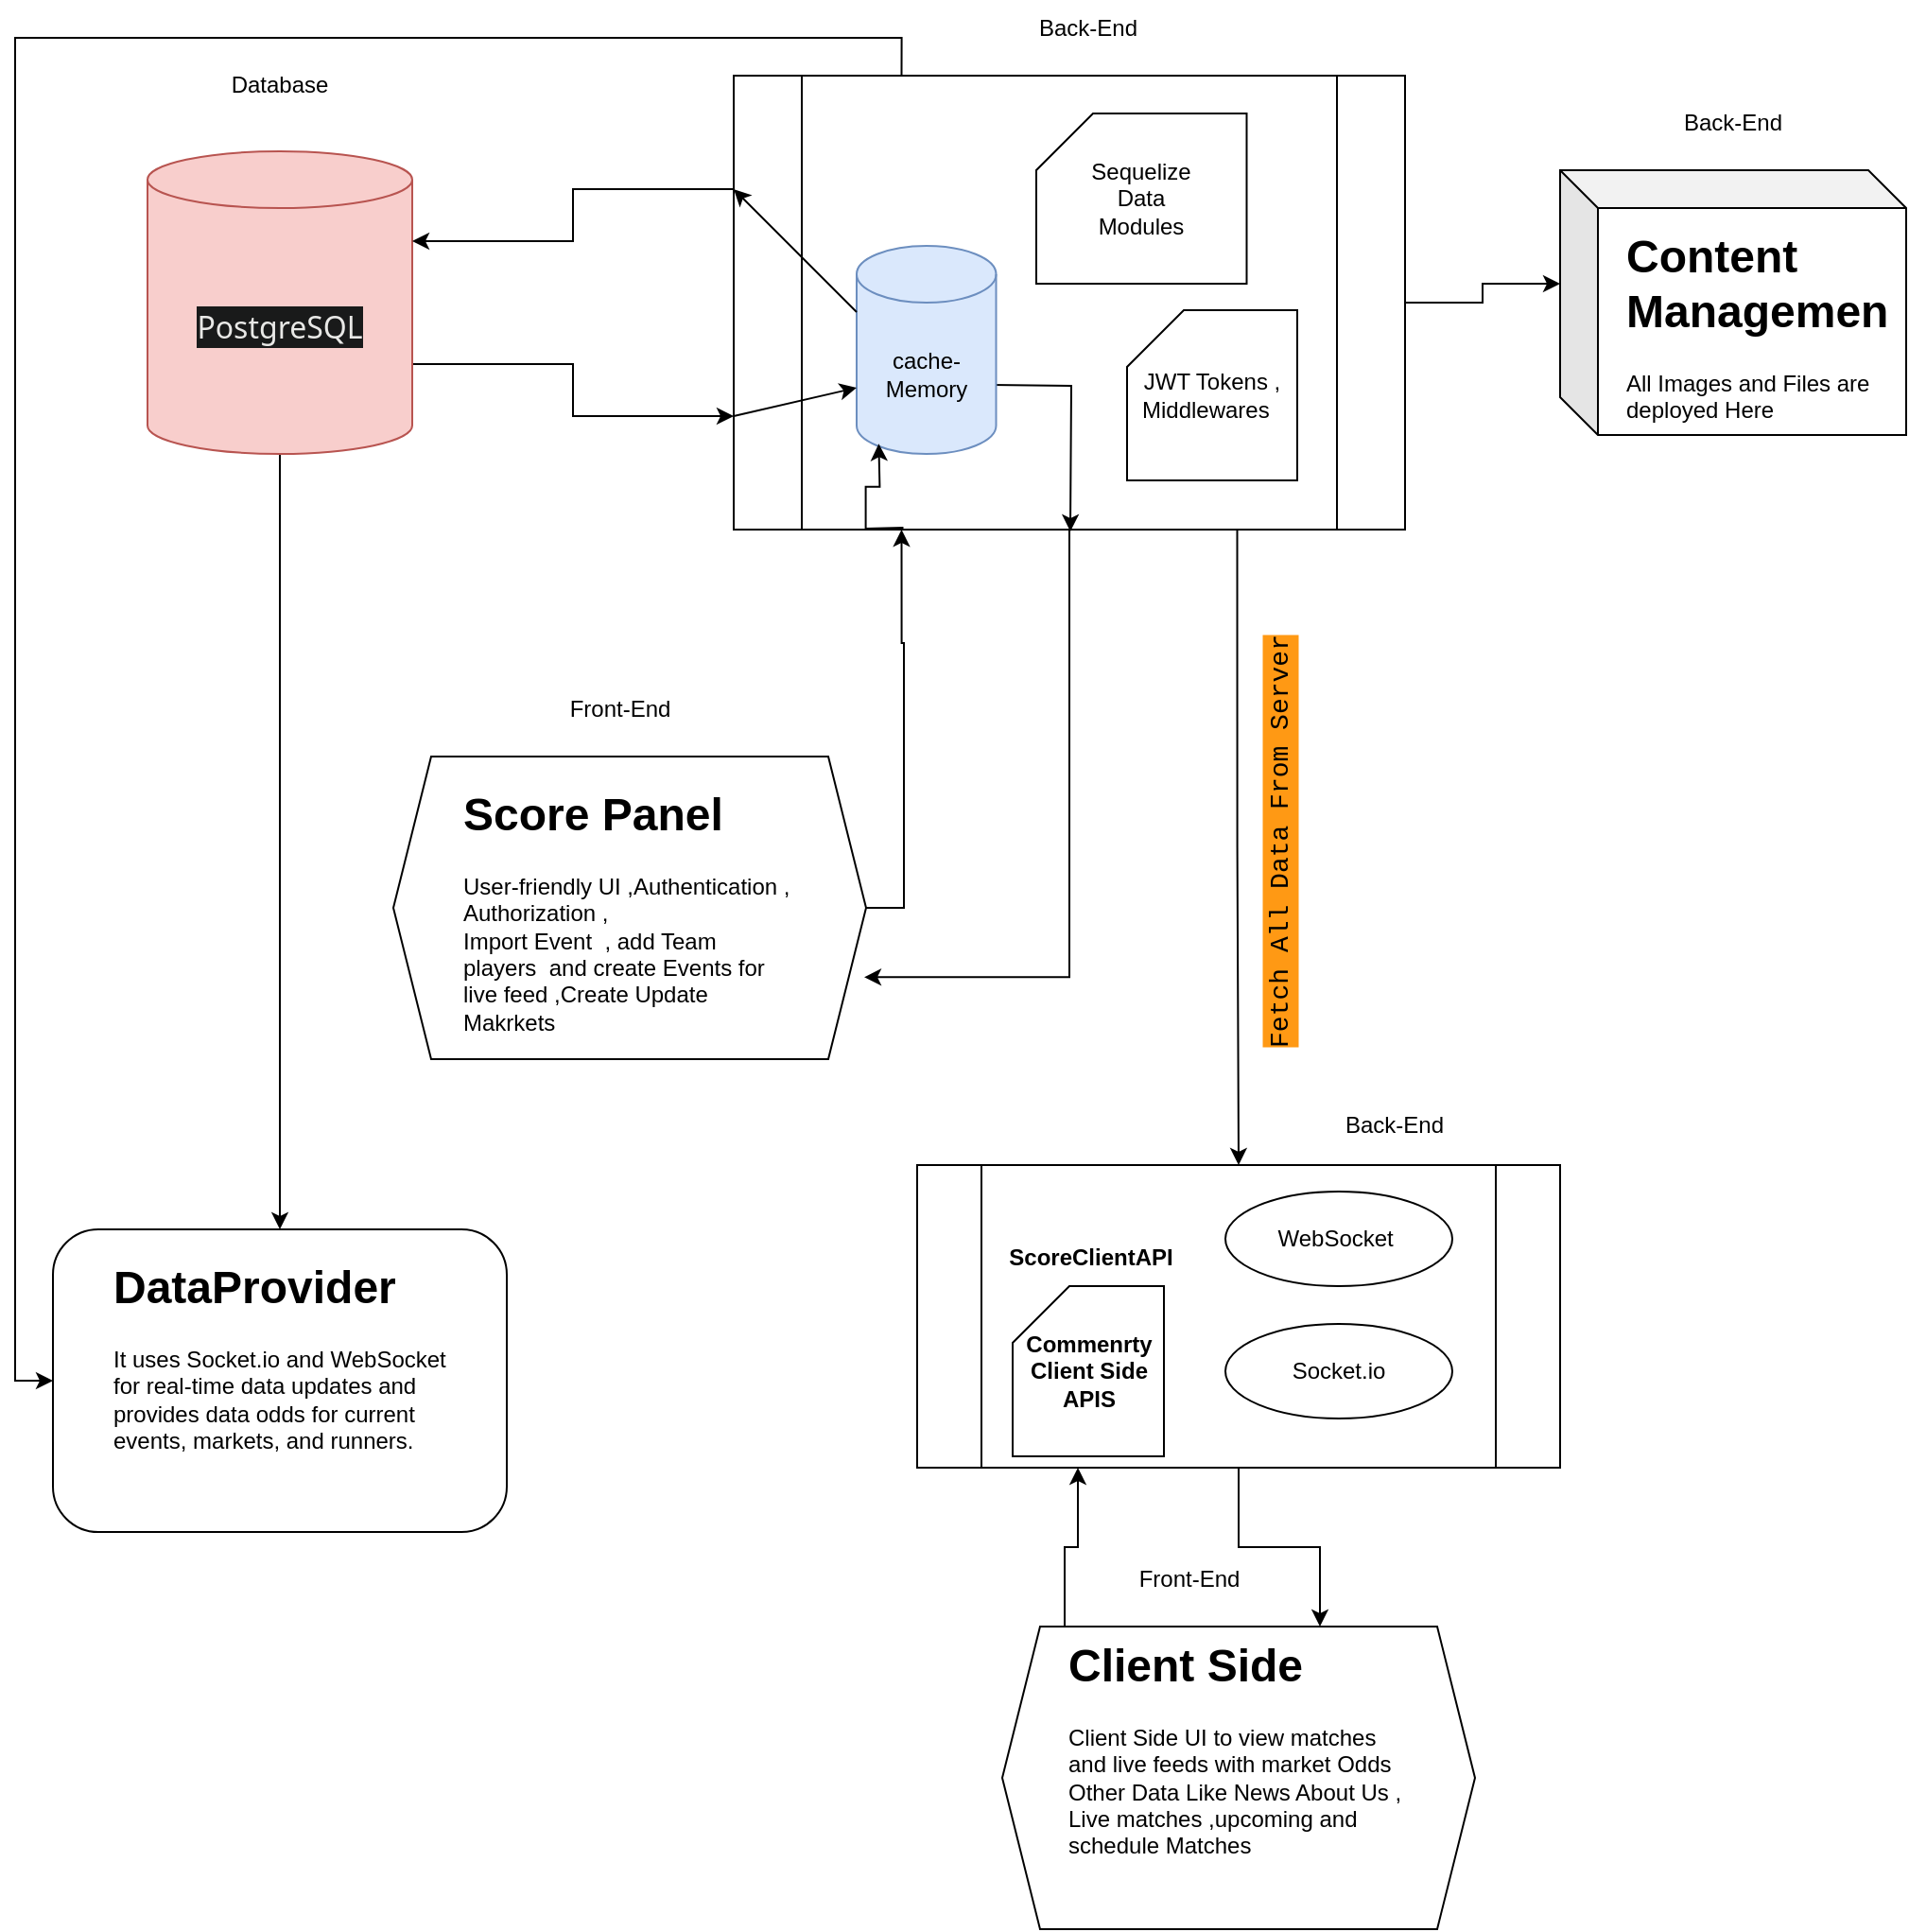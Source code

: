 <mxfile version="24.4.8" type="github">
  <diagram name="Page-1" id="Ov3L8e16t6Zlc6n3UyPI">
    <mxGraphModel dx="2230" dy="749" grid="1" gridSize="10" guides="1" tooltips="1" connect="1" arrows="1" fold="1" page="1" pageScale="1" pageWidth="850" pageHeight="1100" math="0" shadow="0">
      <root>
        <mxCell id="0" />
        <mxCell id="1" parent="0" />
        <mxCell id="3QzPAx5ynTPlkPCmYJuL-33" style="edgeStyle=orthogonalEdgeStyle;rounded=0;orthogonalLoop=1;jettySize=auto;html=1;exitX=1;exitY=0;exitDx=0;exitDy=112.5;exitPerimeter=0;entryX=0;entryY=0.75;entryDx=0;entryDy=0;" edge="1" parent="1" source="3QzPAx5ynTPlkPCmYJuL-1" target="3QzPAx5ynTPlkPCmYJuL-2">
          <mxGeometry relative="1" as="geometry" />
        </mxCell>
        <mxCell id="3QzPAx5ynTPlkPCmYJuL-60" style="edgeStyle=orthogonalEdgeStyle;rounded=0;orthogonalLoop=1;jettySize=auto;html=1;exitX=0.5;exitY=1;exitDx=0;exitDy=0;exitPerimeter=0;entryX=0.5;entryY=0;entryDx=0;entryDy=0;" edge="1" parent="1" source="3QzPAx5ynTPlkPCmYJuL-1" target="3QzPAx5ynTPlkPCmYJuL-59">
          <mxGeometry relative="1" as="geometry" />
        </mxCell>
        <mxCell id="3QzPAx5ynTPlkPCmYJuL-1" value="&lt;span style=&quot;color: rgb(232, 232, 230); font-family: __fkGroteskNeue_a82850, __fkGroteskNeue_Fallback_a82850, ui-sans-serif, system-ui, -apple-system, BlinkMacSystemFont, &amp;quot;Segoe UI&amp;quot;, Roboto, &amp;quot;Helvetica Neue&amp;quot;, Arial, &amp;quot;Noto Sans&amp;quot;, sans-serif, &amp;quot;Apple Color Emoji&amp;quot;, &amp;quot;Segoe UI Emoji&amp;quot;, &amp;quot;Segoe UI Symbol&amp;quot;, &amp;quot;Noto Color Emoji&amp;quot;; font-size: 16px; text-align: left; background-color: rgb(25, 26, 26);&quot;&gt;PostgreSQL&lt;/span&gt;" style="shape=cylinder3;whiteSpace=wrap;html=1;boundedLbl=1;backgroundOutline=1;size=15;fillColor=#f8cecc;strokeColor=#b85450;" vertex="1" parent="1">
          <mxGeometry x="50" y="100" width="140" height="160" as="geometry" />
        </mxCell>
        <mxCell id="3QzPAx5ynTPlkPCmYJuL-39" style="edgeStyle=orthogonalEdgeStyle;rounded=0;orthogonalLoop=1;jettySize=auto;html=1;exitX=0.75;exitY=1;exitDx=0;exitDy=0;entryX=0.5;entryY=0;entryDx=0;entryDy=0;" edge="1" parent="1" source="3QzPAx5ynTPlkPCmYJuL-2" target="3QzPAx5ynTPlkPCmYJuL-37">
          <mxGeometry relative="1" as="geometry" />
        </mxCell>
        <mxCell id="3QzPAx5ynTPlkPCmYJuL-62" style="edgeStyle=orthogonalEdgeStyle;rounded=0;orthogonalLoop=1;jettySize=auto;html=1;exitX=0.25;exitY=0;exitDx=0;exitDy=0;entryX=0;entryY=0.5;entryDx=0;entryDy=0;" edge="1" parent="1" source="3QzPAx5ynTPlkPCmYJuL-2" target="3QzPAx5ynTPlkPCmYJuL-59">
          <mxGeometry relative="1" as="geometry" />
        </mxCell>
        <mxCell id="3QzPAx5ynTPlkPCmYJuL-2" value="" style="shape=process;whiteSpace=wrap;html=1;backgroundOutline=1;" vertex="1" parent="1">
          <mxGeometry x="360" y="60" width="355" height="240" as="geometry" />
        </mxCell>
        <mxCell id="3QzPAx5ynTPlkPCmYJuL-7" value="Database" style="text;html=1;align=center;verticalAlign=middle;whiteSpace=wrap;rounded=0;" vertex="1" parent="1">
          <mxGeometry x="90" y="50" width="60" height="30" as="geometry" />
        </mxCell>
        <mxCell id="3QzPAx5ynTPlkPCmYJuL-8" value="Back-End" style="text;html=1;align=center;verticalAlign=middle;whiteSpace=wrap;rounded=0;" vertex="1" parent="1">
          <mxGeometry x="496.25" y="20" width="102.5" height="30" as="geometry" />
        </mxCell>
        <mxCell id="3QzPAx5ynTPlkPCmYJuL-25" style="edgeStyle=orthogonalEdgeStyle;rounded=0;orthogonalLoop=1;jettySize=auto;html=1;exitX=1;exitY=0;exitDx=0;exitDy=52.5;exitPerimeter=0;" edge="1" parent="1">
          <mxGeometry relative="1" as="geometry">
            <mxPoint x="538" y="301" as="targetPoint" />
            <mxPoint x="496.75" y="223.5" as="sourcePoint" />
          </mxGeometry>
        </mxCell>
        <mxCell id="3QzPAx5ynTPlkPCmYJuL-9" value="cache-Memory" style="shape=cylinder3;whiteSpace=wrap;html=1;boundedLbl=1;backgroundOutline=1;size=15;fillColor=#dae8fc;strokeColor=#6c8ebf;" vertex="1" parent="1">
          <mxGeometry x="425" y="150" width="73.75" height="110" as="geometry" />
        </mxCell>
        <mxCell id="3QzPAx5ynTPlkPCmYJuL-21" style="edgeStyle=orthogonalEdgeStyle;rounded=0;orthogonalLoop=1;jettySize=auto;html=1;exitX=1;exitY=0.5;exitDx=0;exitDy=0;entryX=0.25;entryY=1;entryDx=0;entryDy=0;" edge="1" parent="1" source="3QzPAx5ynTPlkPCmYJuL-15" target="3QzPAx5ynTPlkPCmYJuL-2">
          <mxGeometry relative="1" as="geometry">
            <mxPoint x="440" y="310" as="targetPoint" />
          </mxGeometry>
        </mxCell>
        <mxCell id="3QzPAx5ynTPlkPCmYJuL-15" value="" style="shape=hexagon;perimeter=hexagonPerimeter2;whiteSpace=wrap;html=1;fixedSize=1;" vertex="1" parent="1">
          <mxGeometry x="180" y="420" width="250" height="160" as="geometry" />
        </mxCell>
        <mxCell id="3QzPAx5ynTPlkPCmYJuL-16" value="Front-End" style="text;html=1;align=center;verticalAlign=middle;whiteSpace=wrap;rounded=0;" vertex="1" parent="1">
          <mxGeometry x="270" y="380" width="60" height="30" as="geometry" />
        </mxCell>
        <mxCell id="3QzPAx5ynTPlkPCmYJuL-24" style="edgeStyle=orthogonalEdgeStyle;rounded=0;orthogonalLoop=1;jettySize=auto;html=1;exitX=0.5;exitY=1;exitDx=0;exitDy=0;entryX=0.996;entryY=0.729;entryDx=0;entryDy=0;entryPerimeter=0;" edge="1" parent="1" source="3QzPAx5ynTPlkPCmYJuL-2" target="3QzPAx5ynTPlkPCmYJuL-15">
          <mxGeometry relative="1" as="geometry" />
        </mxCell>
        <mxCell id="3QzPAx5ynTPlkPCmYJuL-26" style="edgeStyle=orthogonalEdgeStyle;rounded=0;orthogonalLoop=1;jettySize=auto;html=1;exitX=0.25;exitY=1;exitDx=0;exitDy=0;entryX=0.145;entryY=1;entryDx=0;entryDy=-4.35;entryPerimeter=0;" edge="1" parent="1">
          <mxGeometry relative="1" as="geometry">
            <mxPoint x="449.75" y="299" as="sourcePoint" />
            <mxPoint x="436.694" y="254.65" as="targetPoint" />
          </mxGeometry>
        </mxCell>
        <mxCell id="3QzPAx5ynTPlkPCmYJuL-28" value="Sequelize &lt;br&gt;Data&lt;br&gt;Modules" style="shape=card;whiteSpace=wrap;html=1;" vertex="1" parent="1">
          <mxGeometry x="520" y="80" width="111.25" height="90" as="geometry" />
        </mxCell>
        <mxCell id="3QzPAx5ynTPlkPCmYJuL-29" value="&lt;h1 style=&quot;margin-top: 0px;&quot;&gt;Score Panel&lt;/h1&gt;&lt;p&gt;User-friendly UI ,Authentication , Authorization ,&lt;br&gt;Import Event&amp;nbsp; , add Team players&amp;nbsp; and create Events for live feed ,Create Update&amp;nbsp; Makrkets&lt;/p&gt;" style="text;html=1;whiteSpace=wrap;overflow=hidden;rounded=0;" vertex="1" parent="1">
          <mxGeometry x="215" y="430" width="180" height="140" as="geometry" />
        </mxCell>
        <mxCell id="3QzPAx5ynTPlkPCmYJuL-30" value="JWT Tokens ,&lt;br&gt;Middlewares&amp;nbsp;&amp;nbsp;" style="shape=card;whiteSpace=wrap;html=1;" vertex="1" parent="1">
          <mxGeometry x="568" y="184" width="90" height="90" as="geometry" />
        </mxCell>
        <mxCell id="3QzPAx5ynTPlkPCmYJuL-32" style="edgeStyle=orthogonalEdgeStyle;rounded=0;orthogonalLoop=1;jettySize=auto;html=1;exitX=0;exitY=0.25;exitDx=0;exitDy=0;entryX=1;entryY=0;entryDx=0;entryDy=47.5;entryPerimeter=0;" edge="1" parent="1" source="3QzPAx5ynTPlkPCmYJuL-2" target="3QzPAx5ynTPlkPCmYJuL-1">
          <mxGeometry relative="1" as="geometry" />
        </mxCell>
        <mxCell id="3QzPAx5ynTPlkPCmYJuL-35" value="" style="endArrow=classic;html=1;rounded=0;entryX=0;entryY=0.25;entryDx=0;entryDy=0;exitX=0;exitY=0;exitDx=0;exitDy=35;exitPerimeter=0;" edge="1" parent="1" source="3QzPAx5ynTPlkPCmYJuL-9" target="3QzPAx5ynTPlkPCmYJuL-2">
          <mxGeometry width="50" height="50" relative="1" as="geometry">
            <mxPoint x="400" y="360" as="sourcePoint" />
            <mxPoint x="450" y="310" as="targetPoint" />
          </mxGeometry>
        </mxCell>
        <mxCell id="3QzPAx5ynTPlkPCmYJuL-36" value="" style="endArrow=classic;html=1;rounded=0;entryX=0;entryY=0;entryDx=0;entryDy=75;entryPerimeter=0;exitX=0;exitY=0.75;exitDx=0;exitDy=0;" edge="1" parent="1" source="3QzPAx5ynTPlkPCmYJuL-2" target="3QzPAx5ynTPlkPCmYJuL-9">
          <mxGeometry width="50" height="50" relative="1" as="geometry">
            <mxPoint x="400" y="360" as="sourcePoint" />
            <mxPoint x="450" y="310" as="targetPoint" />
          </mxGeometry>
        </mxCell>
        <mxCell id="3QzPAx5ynTPlkPCmYJuL-53" style="edgeStyle=orthogonalEdgeStyle;rounded=0;orthogonalLoop=1;jettySize=auto;html=1;exitX=0.5;exitY=1;exitDx=0;exitDy=0;entryX=0.75;entryY=0;entryDx=0;entryDy=0;" edge="1" parent="1" source="3QzPAx5ynTPlkPCmYJuL-37" target="3QzPAx5ynTPlkPCmYJuL-49">
          <mxGeometry relative="1" as="geometry" />
        </mxCell>
        <mxCell id="3QzPAx5ynTPlkPCmYJuL-37" value="" style="shape=process;whiteSpace=wrap;html=1;backgroundOutline=1;" vertex="1" parent="1">
          <mxGeometry x="457" y="636" width="340" height="160" as="geometry" />
        </mxCell>
        <mxCell id="3QzPAx5ynTPlkPCmYJuL-40" value="Back-End" style="text;html=1;align=center;verticalAlign=middle;whiteSpace=wrap;rounded=0;" vertex="1" parent="1">
          <mxGeometry x="658" y="600" width="102.5" height="30" as="geometry" />
        </mxCell>
        <mxCell id="3QzPAx5ynTPlkPCmYJuL-41" value="WebSocket&amp;nbsp;" style="ellipse;whiteSpace=wrap;html=1;" vertex="1" parent="1">
          <mxGeometry x="620" y="650" width="120" height="50" as="geometry" />
        </mxCell>
        <mxCell id="3QzPAx5ynTPlkPCmYJuL-42" value="Socket.io" style="ellipse;whiteSpace=wrap;html=1;" vertex="1" parent="1">
          <mxGeometry x="620" y="720" width="120" height="50" as="geometry" />
        </mxCell>
        <mxCell id="3QzPAx5ynTPlkPCmYJuL-43" value="&lt;b&gt;ScoreClientAPI&lt;/b&gt;" style="text;html=1;align=center;verticalAlign=middle;whiteSpace=wrap;rounded=0;" vertex="1" parent="1">
          <mxGeometry x="508" y="660" width="82" height="50" as="geometry" />
        </mxCell>
        <mxCell id="3QzPAx5ynTPlkPCmYJuL-45" value="&lt;b&gt;Commenrty Client Side APIS&lt;/b&gt;" style="shape=card;whiteSpace=wrap;html=1;" vertex="1" parent="1">
          <mxGeometry x="507.5" y="700" width="80" height="90" as="geometry" />
        </mxCell>
        <mxCell id="3QzPAx5ynTPlkPCmYJuL-46" value="&lt;div style=&quot;font-family: Consolas, &amp;quot;Courier New&amp;quot;, monospace; font-size: 14px; line-height: 19px; white-space: pre;&quot;&gt;&lt;span style=&quot;&quot;&gt;Fetch All Data From Server&lt;/span&gt;&lt;/div&gt;" style="text;html=1;align=center;verticalAlign=middle;whiteSpace=wrap;rounded=0;rotation=-90;labelBackgroundColor=#FF9914;fontColor=#000000;" vertex="1" parent="1">
          <mxGeometry x="598.75" y="450" width="100" height="30" as="geometry" />
        </mxCell>
        <mxCell id="3QzPAx5ynTPlkPCmYJuL-48" value="" style="shape=hexagon;perimeter=hexagonPerimeter2;whiteSpace=wrap;html=1;fixedSize=1;" vertex="1" parent="1">
          <mxGeometry x="502" y="880" width="250" height="160" as="geometry" />
        </mxCell>
        <mxCell id="3QzPAx5ynTPlkPCmYJuL-51" style="edgeStyle=orthogonalEdgeStyle;rounded=0;orthogonalLoop=1;jettySize=auto;html=1;exitX=0;exitY=0;exitDx=0;exitDy=0;entryX=0.25;entryY=1;entryDx=0;entryDy=0;" edge="1" parent="1" source="3QzPAx5ynTPlkPCmYJuL-49" target="3QzPAx5ynTPlkPCmYJuL-37">
          <mxGeometry relative="1" as="geometry" />
        </mxCell>
        <mxCell id="3QzPAx5ynTPlkPCmYJuL-49" value="&lt;h1 style=&quot;margin-top: 0px;&quot;&gt;Client Side&lt;/h1&gt;&lt;p&gt;Client Side UI to view matches and live feeds with market Odds&lt;br&gt;Other Data Like News About Us , Live matches ,upcoming and schedule Matches&lt;/p&gt;" style="text;html=1;whiteSpace=wrap;overflow=hidden;rounded=0;" vertex="1" parent="1">
          <mxGeometry x="535" y="880" width="180" height="140" as="geometry" />
        </mxCell>
        <mxCell id="3QzPAx5ynTPlkPCmYJuL-50" value="Front-End" style="text;html=1;align=center;verticalAlign=middle;whiteSpace=wrap;rounded=0;" vertex="1" parent="1">
          <mxGeometry x="571.25" y="840" width="60" height="30" as="geometry" />
        </mxCell>
        <mxCell id="3QzPAx5ynTPlkPCmYJuL-54" value="" style="shape=cube;whiteSpace=wrap;html=1;boundedLbl=1;backgroundOutline=1;darkOpacity=0.05;darkOpacity2=0.1;" vertex="1" parent="1">
          <mxGeometry x="797" y="110" width="183" height="140" as="geometry" />
        </mxCell>
        <mxCell id="3QzPAx5ynTPlkPCmYJuL-56" style="edgeStyle=orthogonalEdgeStyle;rounded=0;orthogonalLoop=1;jettySize=auto;html=1;exitX=1;exitY=0.5;exitDx=0;exitDy=0;entryX=0;entryY=0;entryDx=0;entryDy=60;entryPerimeter=0;" edge="1" parent="1" source="3QzPAx5ynTPlkPCmYJuL-2" target="3QzPAx5ynTPlkPCmYJuL-54">
          <mxGeometry relative="1" as="geometry" />
        </mxCell>
        <mxCell id="3QzPAx5ynTPlkPCmYJuL-57" value="Back-End" style="text;html=1;align=center;verticalAlign=middle;whiteSpace=wrap;rounded=0;" vertex="1" parent="1">
          <mxGeometry x="837.25" y="70" width="102.5" height="30" as="geometry" />
        </mxCell>
        <mxCell id="3QzPAx5ynTPlkPCmYJuL-58" value="&lt;h1 style=&quot;margin-top: 0px;&quot;&gt;Content Management&lt;br&gt;&lt;/h1&gt;&lt;p&gt;All Images and Files are deployed Here&lt;/p&gt;" style="text;html=1;whiteSpace=wrap;overflow=hidden;rounded=0;" vertex="1" parent="1">
          <mxGeometry x="830" y="135" width="140" height="106" as="geometry" />
        </mxCell>
        <mxCell id="3QzPAx5ynTPlkPCmYJuL-59" value="" style="rounded=1;whiteSpace=wrap;html=1;" vertex="1" parent="1">
          <mxGeometry y="670" width="240" height="160" as="geometry" />
        </mxCell>
        <mxCell id="3QzPAx5ynTPlkPCmYJuL-63" value="&lt;h1 style=&quot;margin-top: 0px;&quot;&gt;DataProvider&lt;/h1&gt;&lt;p&gt;It uses Socket.io and WebSocket for real-time data updates and provides data odds for current events, markets, and runners.&lt;/p&gt;" style="text;html=1;whiteSpace=wrap;overflow=hidden;rounded=0;" vertex="1" parent="1">
          <mxGeometry x="30" y="680" width="180" height="140" as="geometry" />
        </mxCell>
      </root>
    </mxGraphModel>
  </diagram>
</mxfile>
